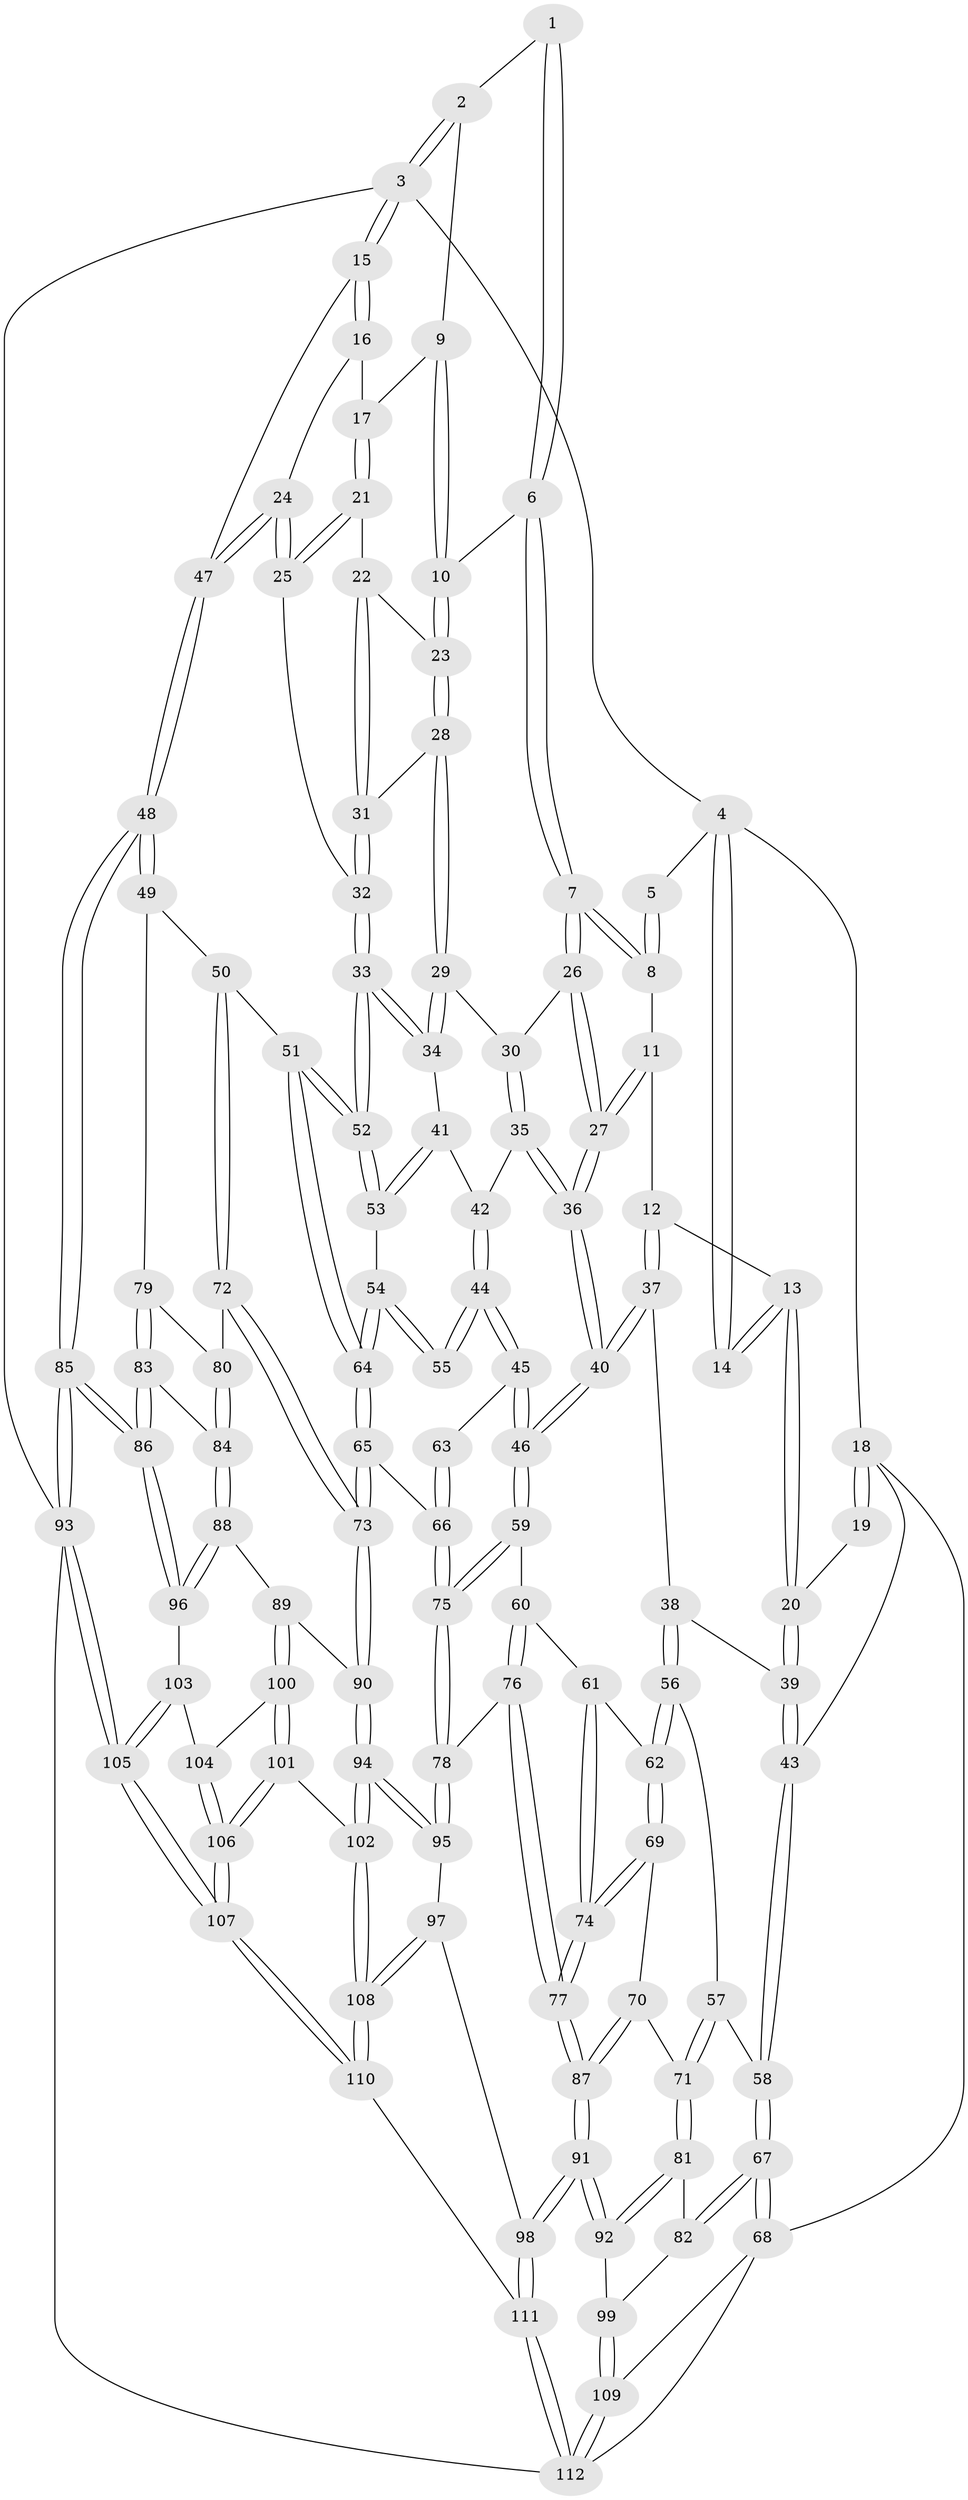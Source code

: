 // coarse degree distribution, {4: 0.1125, 2: 0.1375, 3: 0.675, 5: 0.075}
// Generated by graph-tools (version 1.1) at 2025/54/03/04/25 22:54:08]
// undirected, 112 vertices, 276 edges
graph export_dot {
  node [color=gray90,style=filled];
  1 [pos="+0.6684200948960041+0"];
  2 [pos="+0.9036464116510665+0"];
  3 [pos="+1+0"];
  4 [pos="+0.2876868800657888+0"];
  5 [pos="+0.3890742938530158+0"];
  6 [pos="+0.6812163700790554+0.04047712118219879"];
  7 [pos="+0.6046748230112728+0.13141609784804917"];
  8 [pos="+0.471735608841715+0.08822079039828923"];
  9 [pos="+0.9030531257901189+0.09101447611154817"];
  10 [pos="+0.7673322525564086+0.11289475481062157"];
  11 [pos="+0.42264142240248603+0.14596042624329106"];
  12 [pos="+0.29829655720295967+0.16757633079957684"];
  13 [pos="+0.2607074222568973+0.11079988418610515"];
  14 [pos="+0.23890558991842922+0"];
  15 [pos="+1+0.022324827258304772"];
  16 [pos="+0.9602947206817048+0.11628235595143015"];
  17 [pos="+0.9303899784565045+0.11300730880413248"];
  18 [pos="+0+0"];
  19 [pos="+0.07245793362149379+0.0774790520815745"];
  20 [pos="+0.031401626664529406+0.2534686992008096"];
  21 [pos="+0.895960308015412+0.20810514455110288"];
  22 [pos="+0.8567457338140572+0.2069073271267961"];
  23 [pos="+0.7704925313918843+0.13022657693658912"];
  24 [pos="+0.9946343016961786+0.3150140474569714"];
  25 [pos="+0.9455407188532508+0.3061086029176766"];
  26 [pos="+0.5943880699404236+0.1790575006178253"];
  27 [pos="+0.5240001949966088+0.24449503929412028"];
  28 [pos="+0.7542429542177683+0.2353138447595474"];
  29 [pos="+0.7383821999605374+0.2506163714690347"];
  30 [pos="+0.6608970431339207+0.2437676658536787"];
  31 [pos="+0.8163020525363073+0.25685254399868473"];
  32 [pos="+0.8671777512571369+0.3329500689554541"];
  33 [pos="+0.8358581061264528+0.365589133193052"];
  34 [pos="+0.7412472650688888+0.295617552254303"];
  35 [pos="+0.6517750662563857+0.29693281473189"];
  36 [pos="+0.48916911054738205+0.33643442365440407"];
  37 [pos="+0.3060176700358128+0.2742095851122967"];
  38 [pos="+0.16691796678341675+0.35577281545204226"];
  39 [pos="+0.01718711286231274+0.27249833677840496"];
  40 [pos="+0.45742090185487294+0.39205041141408586"];
  41 [pos="+0.6912675996881111+0.35907541368503587"];
  42 [pos="+0.6771789546079827+0.3571417210806101"];
  43 [pos="+0+0.3108669695497683"];
  44 [pos="+0.5709069449353213+0.41398561405751366"];
  45 [pos="+0.4701543528510093+0.4388479334631092"];
  46 [pos="+0.46878486206717884+0.43909681942636847"];
  47 [pos="+1+0.4131782381623258"];
  48 [pos="+1+0.4430237139923777"];
  49 [pos="+0.9859011037944688+0.5194632094556481"];
  50 [pos="+0.8594261725875275+0.5030954989939312"];
  51 [pos="+0.8248747740884291+0.46533174999647153"];
  52 [pos="+0.8070722441243059+0.4398982919533417"];
  53 [pos="+0.7663780494958027+0.4374188572034965"];
  54 [pos="+0.7407314988975374+0.45289637171412256"];
  55 [pos="+0.7141282679656124+0.4572110850937035"];
  56 [pos="+0.17214467055631646+0.4158281959213205"];
  57 [pos="+0.0705548241377951+0.5198063790328906"];
  58 [pos="+0+0.4324378861121918"];
  59 [pos="+0.4672750126978451+0.44604898259680614"];
  60 [pos="+0.40571538298345655+0.4892380528085497"];
  61 [pos="+0.3362361011712631+0.5119578373690877"];
  62 [pos="+0.27302110808966906+0.5189401474931201"];
  63 [pos="+0.6785423566700031+0.4837210461527336"];
  64 [pos="+0.6779431637058022+0.6061935464257622"];
  65 [pos="+0.6666231135604199+0.6257272680752055"];
  66 [pos="+0.6164454495167744+0.6184398719085722"];
  67 [pos="+0+0.7571469469185467"];
  68 [pos="+0+0.9180330103919064"];
  69 [pos="+0.21768074205017762+0.5934164779568551"];
  70 [pos="+0.19014730545066236+0.6141810430932844"];
  71 [pos="+0.11620625795648885+0.622210271276235"];
  72 [pos="+0.7977880002444186+0.6291297942167309"];
  73 [pos="+0.7468095616572676+0.6681263973313798"];
  74 [pos="+0.32226284335483096+0.6720263696729598"];
  75 [pos="+0.5829874101143946+0.6183354451942913"];
  76 [pos="+0.3856551961422439+0.7355553676084765"];
  77 [pos="+0.359621019703476+0.7527816100033315"];
  78 [pos="+0.5375521205964786+0.7076407104256452"];
  79 [pos="+0.9339215744549528+0.638167649169275"];
  80 [pos="+0.8654155485039547+0.6458930616881676"];
  81 [pos="+0.09234699805255636+0.6565340741816412"];
  82 [pos="+0.005206330388686928+0.736626194231657"];
  83 [pos="+0.9465664990453521+0.6894330219479907"];
  84 [pos="+0.9007445596258754+0.7329517984707885"];
  85 [pos="+1+0.8234602499729821"];
  86 [pos="+1+0.8229478552138277"];
  87 [pos="+0.3010863508993153+0.8332963504807147"];
  88 [pos="+0.8689008634439432+0.7849184919852508"];
  89 [pos="+0.8297530786624675+0.7882442119739985"];
  90 [pos="+0.7680207007934261+0.7452945477770759"];
  91 [pos="+0.2974250958995938+0.8438382409759199"];
  92 [pos="+0.29262108931397135+0.8442808545030721"];
  93 [pos="+1+1"];
  94 [pos="+0.617984902254565+0.8726996697529126"];
  95 [pos="+0.5814638934222539+0.835409309564402"];
  96 [pos="+0.9745521487603764+0.840978723803784"];
  97 [pos="+0.37583853343802925+0.8809232513868828"];
  98 [pos="+0.3195652793901393+0.874721526254883"];
  99 [pos="+0.16418665691078804+0.873802950017918"];
  100 [pos="+0.8187329239519657+0.852220778364264"];
  101 [pos="+0.7248945625225448+0.9259527079321032"];
  102 [pos="+0.6186453441866783+0.8762312205104674"];
  103 [pos="+0.9308797615752695+0.9021491820836598"];
  104 [pos="+0.8449685643789157+0.9115155872478701"];
  105 [pos="+0.8927934417122781+1"];
  106 [pos="+0.8198640254120506+1"];
  107 [pos="+0.8799403424706124+1"];
  108 [pos="+0.5684983757733979+0.9968309709397191"];
  109 [pos="+0.1319068175764917+0.9230183393771124"];
  110 [pos="+0.5524614698983856+1"];
  111 [pos="+0.3599452386020378+1"];
  112 [pos="+0.024251027698633014+1"];
  1 -- 2;
  1 -- 6;
  1 -- 6;
  2 -- 3;
  2 -- 3;
  2 -- 9;
  3 -- 4;
  3 -- 15;
  3 -- 15;
  3 -- 93;
  4 -- 5;
  4 -- 14;
  4 -- 14;
  4 -- 18;
  5 -- 8;
  5 -- 8;
  6 -- 7;
  6 -- 7;
  6 -- 10;
  7 -- 8;
  7 -- 8;
  7 -- 26;
  7 -- 26;
  8 -- 11;
  9 -- 10;
  9 -- 10;
  9 -- 17;
  10 -- 23;
  10 -- 23;
  11 -- 12;
  11 -- 27;
  11 -- 27;
  12 -- 13;
  12 -- 37;
  12 -- 37;
  13 -- 14;
  13 -- 14;
  13 -- 20;
  13 -- 20;
  15 -- 16;
  15 -- 16;
  15 -- 47;
  16 -- 17;
  16 -- 24;
  17 -- 21;
  17 -- 21;
  18 -- 19;
  18 -- 19;
  18 -- 43;
  18 -- 68;
  19 -- 20;
  20 -- 39;
  20 -- 39;
  21 -- 22;
  21 -- 25;
  21 -- 25;
  22 -- 23;
  22 -- 31;
  22 -- 31;
  23 -- 28;
  23 -- 28;
  24 -- 25;
  24 -- 25;
  24 -- 47;
  24 -- 47;
  25 -- 32;
  26 -- 27;
  26 -- 27;
  26 -- 30;
  27 -- 36;
  27 -- 36;
  28 -- 29;
  28 -- 29;
  28 -- 31;
  29 -- 30;
  29 -- 34;
  29 -- 34;
  30 -- 35;
  30 -- 35;
  31 -- 32;
  31 -- 32;
  32 -- 33;
  32 -- 33;
  33 -- 34;
  33 -- 34;
  33 -- 52;
  33 -- 52;
  34 -- 41;
  35 -- 36;
  35 -- 36;
  35 -- 42;
  36 -- 40;
  36 -- 40;
  37 -- 38;
  37 -- 40;
  37 -- 40;
  38 -- 39;
  38 -- 56;
  38 -- 56;
  39 -- 43;
  39 -- 43;
  40 -- 46;
  40 -- 46;
  41 -- 42;
  41 -- 53;
  41 -- 53;
  42 -- 44;
  42 -- 44;
  43 -- 58;
  43 -- 58;
  44 -- 45;
  44 -- 45;
  44 -- 55;
  44 -- 55;
  45 -- 46;
  45 -- 46;
  45 -- 63;
  46 -- 59;
  46 -- 59;
  47 -- 48;
  47 -- 48;
  48 -- 49;
  48 -- 49;
  48 -- 85;
  48 -- 85;
  49 -- 50;
  49 -- 79;
  50 -- 51;
  50 -- 72;
  50 -- 72;
  51 -- 52;
  51 -- 52;
  51 -- 64;
  51 -- 64;
  52 -- 53;
  52 -- 53;
  53 -- 54;
  54 -- 55;
  54 -- 55;
  54 -- 64;
  54 -- 64;
  56 -- 57;
  56 -- 62;
  56 -- 62;
  57 -- 58;
  57 -- 71;
  57 -- 71;
  58 -- 67;
  58 -- 67;
  59 -- 60;
  59 -- 75;
  59 -- 75;
  60 -- 61;
  60 -- 76;
  60 -- 76;
  61 -- 62;
  61 -- 74;
  61 -- 74;
  62 -- 69;
  62 -- 69;
  63 -- 66;
  63 -- 66;
  64 -- 65;
  64 -- 65;
  65 -- 66;
  65 -- 73;
  65 -- 73;
  66 -- 75;
  66 -- 75;
  67 -- 68;
  67 -- 68;
  67 -- 82;
  67 -- 82;
  68 -- 109;
  68 -- 112;
  69 -- 70;
  69 -- 74;
  69 -- 74;
  70 -- 71;
  70 -- 87;
  70 -- 87;
  71 -- 81;
  71 -- 81;
  72 -- 73;
  72 -- 73;
  72 -- 80;
  73 -- 90;
  73 -- 90;
  74 -- 77;
  74 -- 77;
  75 -- 78;
  75 -- 78;
  76 -- 77;
  76 -- 77;
  76 -- 78;
  77 -- 87;
  77 -- 87;
  78 -- 95;
  78 -- 95;
  79 -- 80;
  79 -- 83;
  79 -- 83;
  80 -- 84;
  80 -- 84;
  81 -- 82;
  81 -- 92;
  81 -- 92;
  82 -- 99;
  83 -- 84;
  83 -- 86;
  83 -- 86;
  84 -- 88;
  84 -- 88;
  85 -- 86;
  85 -- 86;
  85 -- 93;
  85 -- 93;
  86 -- 96;
  86 -- 96;
  87 -- 91;
  87 -- 91;
  88 -- 89;
  88 -- 96;
  88 -- 96;
  89 -- 90;
  89 -- 100;
  89 -- 100;
  90 -- 94;
  90 -- 94;
  91 -- 92;
  91 -- 92;
  91 -- 98;
  91 -- 98;
  92 -- 99;
  93 -- 105;
  93 -- 105;
  93 -- 112;
  94 -- 95;
  94 -- 95;
  94 -- 102;
  94 -- 102;
  95 -- 97;
  96 -- 103;
  97 -- 98;
  97 -- 108;
  97 -- 108;
  98 -- 111;
  98 -- 111;
  99 -- 109;
  99 -- 109;
  100 -- 101;
  100 -- 101;
  100 -- 104;
  101 -- 102;
  101 -- 106;
  101 -- 106;
  102 -- 108;
  102 -- 108;
  103 -- 104;
  103 -- 105;
  103 -- 105;
  104 -- 106;
  104 -- 106;
  105 -- 107;
  105 -- 107;
  106 -- 107;
  106 -- 107;
  107 -- 110;
  107 -- 110;
  108 -- 110;
  108 -- 110;
  109 -- 112;
  109 -- 112;
  110 -- 111;
  111 -- 112;
  111 -- 112;
}
